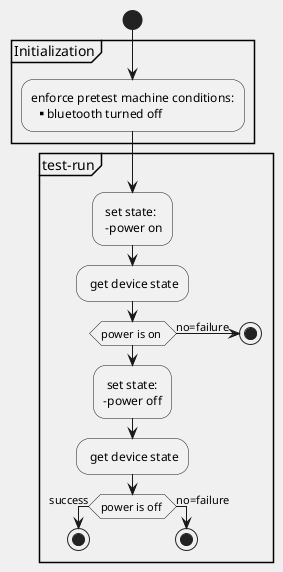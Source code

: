 @startuml
skinparam BackgroundColor F0F0F0

start
partition Initialization {
    :enforce pretest machine conditions:
    ** bluetooth turned off;
}

partition test-run {

    : set state:
     -power on;
    : get device state;

    if (power is on )
        : set state:
        -power off;
    else (no=failure)
        stop
    endif

    : get device state;
    if (power is off ) then (success)
        stop
    else (no=failure)
        stop
    endif
}
@enduml
